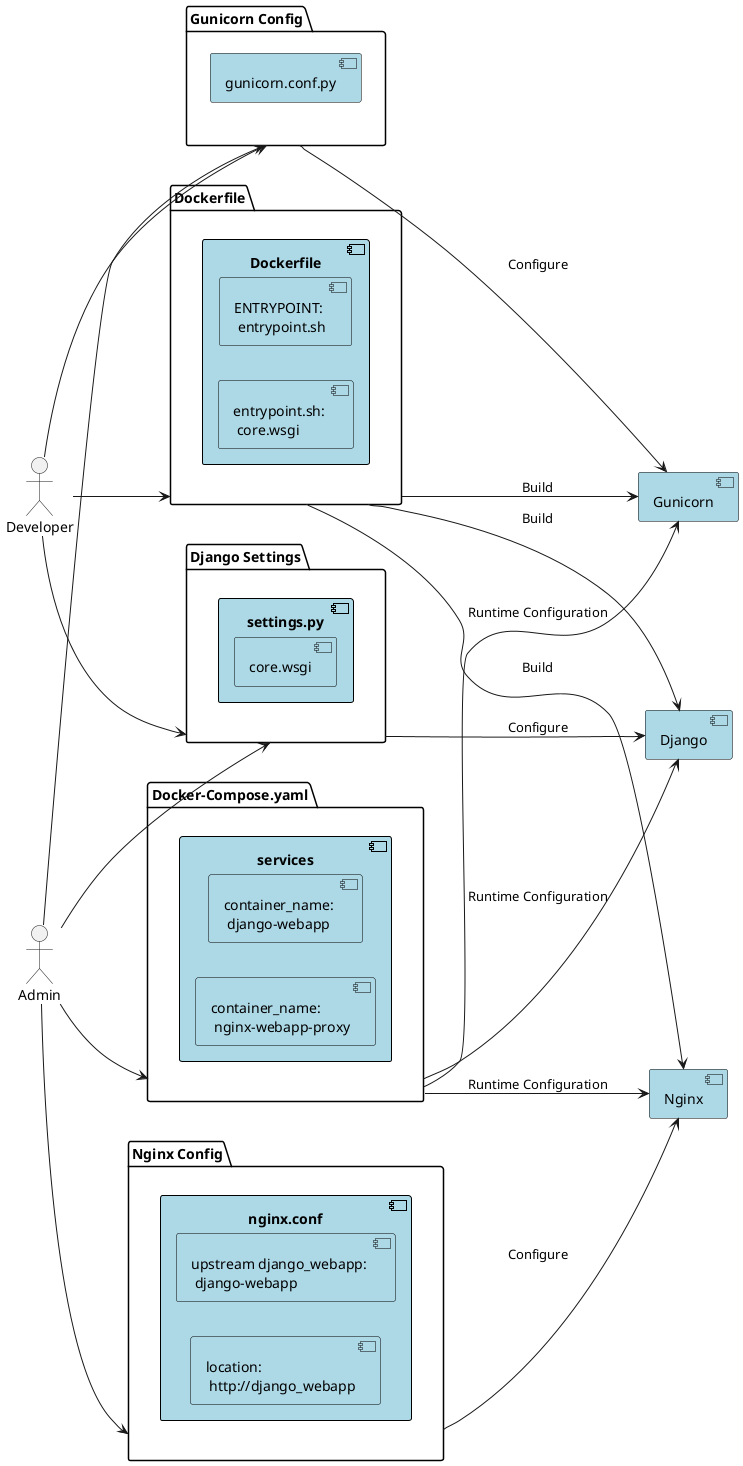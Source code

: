 @startuml
' Define the style
skinparam component {
    BackgroundColor LightBlue
    BorderColor Black
}

left to right direction

' Define actors
actor "Developer" as developer
actor "Admin" as admin

' Define main components
component "Nginx" as nginx
component "Gunicorn" as gunicorn
component "Django" as django

' Define configuration files with links
package "Nginx Config" as nginx_config {
    component "nginx.conf" {
    [upstream django_webapp: \n django-webapp] 
    [location: \n http://django_webapp]
    }
}

package "Gunicorn Config" as gunicorn_config {
    component "gunicorn.conf.py"
}

package "Django Settings" as django_settings {
    component "settings.py" {
        [core.wsgi]
    }
}

package "Dockerfile" as dockerfile {
    component "Dockerfile" {
        [ENTRYPOINT: \n entrypoint.sh]
        [entrypoint.sh: \n core.wsgi]
    }
}

package "Docker-Compose.yaml" as env_vars {
    component "services" {
    [container_name: \n django-webapp]
    [container_name: \n nginx-webapp-proxy]
    }
}

' Define relationships
developer --> django_settings
developer --> gunicorn_config
developer --> dockerfile
admin --> django_settings
admin --> gunicorn_config
admin --> nginx_config
admin --> env_vars

nginx_config --> nginx : Configure
gunicorn_config --> gunicorn : Configure
django_settings --> django : Configure
dockerfile --> nginx : Build
dockerfile --> gunicorn : Build
dockerfile --> django : Build
env_vars --> django : Runtime Configuration
env_vars --> gunicorn : Runtime Configuration
env_vars --> nginx : Runtime Configuration
@enduml